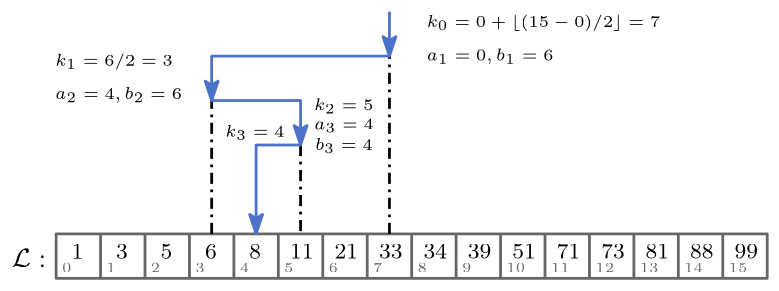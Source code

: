 <?xml version="1.0"?>
<!DOCTYPE ipe SYSTEM "ipe.dtd">
<ipe version="70218" creator="Ipe 7.2.24">
<info created="D:20210624001852" modified="D:20230901152013"/>
<ipestyle name="basic">
<symbol name="arrow/arc(spx)">
<path stroke="sym-stroke" fill="sym-stroke" pen="sym-pen">
0 0 m
-1 0.333 l
-1 -0.333 l
h
</path>
</symbol>
<symbol name="arrow/farc(spx)">
<path stroke="sym-stroke" fill="white" pen="sym-pen">
0 0 m
-1 0.333 l
-1 -0.333 l
h
</path>
</symbol>
<symbol name="arrow/ptarc(spx)">
<path stroke="sym-stroke" fill="sym-stroke" pen="sym-pen">
0 0 m
-1 0.333 l
-0.8 0 l
-1 -0.333 l
h
</path>
</symbol>
<symbol name="arrow/fptarc(spx)">
<path stroke="sym-stroke" fill="white" pen="sym-pen">
0 0 m
-1 0.333 l
-0.8 0 l
-1 -0.333 l
h
</path>
</symbol>
<symbol name="mark/circle(sx)" transformations="translations">
<path fill="sym-stroke">
0.6 0 0 0.6 0 0 e
0.4 0 0 0.4 0 0 e
</path>
</symbol>
<symbol name="mark/disk(sx)" transformations="translations">
<path fill="sym-stroke">
0.6 0 0 0.6 0 0 e
</path>
</symbol>
<symbol name="mark/fdisk(sfx)" transformations="translations">
<group>
<path fill="sym-fill">
0.5 0 0 0.5 0 0 e
</path>
<path fill="sym-stroke" fillrule="eofill">
0.6 0 0 0.6 0 0 e
0.4 0 0 0.4 0 0 e
</path>
</group>
</symbol>
<symbol name="mark/box(sx)" transformations="translations">
<path fill="sym-stroke" fillrule="eofill">
-0.6 -0.6 m
0.6 -0.6 l
0.6 0.6 l
-0.6 0.6 l
h
-0.4 -0.4 m
0.4 -0.4 l
0.4 0.4 l
-0.4 0.4 l
h
</path>
</symbol>
<symbol name="mark/square(sx)" transformations="translations">
<path fill="sym-stroke">
-0.6 -0.6 m
0.6 -0.6 l
0.6 0.6 l
-0.6 0.6 l
h
</path>
</symbol>
<symbol name="mark/fsquare(sfx)" transformations="translations">
<group>
<path fill="sym-fill">
-0.5 -0.5 m
0.5 -0.5 l
0.5 0.5 l
-0.5 0.5 l
h
</path>
<path fill="sym-stroke" fillrule="eofill">
-0.6 -0.6 m
0.6 -0.6 l
0.6 0.6 l
-0.6 0.6 l
h
-0.4 -0.4 m
0.4 -0.4 l
0.4 0.4 l
-0.4 0.4 l
h
</path>
</group>
</symbol>
<symbol name="mark/cross(sx)" transformations="translations">
<group>
<path fill="sym-stroke">
-0.43 -0.57 m
0.57 0.43 l
0.43 0.57 l
-0.57 -0.43 l
h
</path>
<path fill="sym-stroke">
-0.43 0.57 m
0.57 -0.43 l
0.43 -0.57 l
-0.57 0.43 l
h
</path>
</group>
</symbol>
<symbol name="arrow/fnormal(spx)">
<path stroke="sym-stroke" fill="white" pen="sym-pen">
0 0 m
-1 0.333 l
-1 -0.333 l
h
</path>
</symbol>
<symbol name="arrow/pointed(spx)">
<path stroke="sym-stroke" fill="sym-stroke" pen="sym-pen">
0 0 m
-1 0.333 l
-0.8 0 l
-1 -0.333 l
h
</path>
</symbol>
<symbol name="arrow/fpointed(spx)">
<path stroke="sym-stroke" fill="white" pen="sym-pen">
0 0 m
-1 0.333 l
-0.8 0 l
-1 -0.333 l
h
</path>
</symbol>
<symbol name="arrow/linear(spx)">
<path stroke="sym-stroke" pen="sym-pen">
-1 0.333 m
0 0 l
-1 -0.333 l
</path>
</symbol>
<symbol name="arrow/fdouble(spx)">
<path stroke="sym-stroke" fill="white" pen="sym-pen">
0 0 m
-1 0.333 l
-1 -0.333 l
h
-1 0 m
-2 0.333 l
-2 -0.333 l
h
</path>
</symbol>
<symbol name="arrow/double(spx)">
<path stroke="sym-stroke" fill="sym-stroke" pen="sym-pen">
0 0 m
-1 0.333 l
-1 -0.333 l
h
-1 0 m
-2 0.333 l
-2 -0.333 l
h
</path>
</symbol>
<anglesize name="22.5 deg" value="22.5"/>
<anglesize name="30 deg" value="30"/>
<anglesize name="45 deg" value="45"/>
<anglesize name="60 deg" value="60"/>
<anglesize name="90 deg" value="90"/>
<arrowsize name="large" value="10"/>
<arrowsize name="small" value="5"/>
<arrowsize name="tiny" value="3"/>
<color name="blue" value="0 0 1"/>
<color name="brown" value="0.647 0.165 0.165"/>
<color name="darkblue" value="0 0 0.545"/>
<color name="darkcyan" value="0 0.545 0.545"/>
<color name="darkgray" value="0.663"/>
<color name="darkgreen" value="0 0.392 0"/>
<color name="darkmagenta" value="0.545 0 0.545"/>
<color name="darkorange" value="1 0.549 0"/>
<color name="darkred" value="0.545 0 0"/>
<color name="gold" value="1 0.843 0"/>
<color name="gray" value="0.745"/>
<color name="green" value="0 1 0"/>
<color name="lightblue" value="0.678 0.847 0.902"/>
<color name="lightcyan" value="0.878 1 1"/>
<color name="lightgray" value="0.827"/>
<color name="lightgreen" value="0.565 0.933 0.565"/>
<color name="lightyellow" value="1 1 0.878"/>
<color name="navy" value="0 0 0.502"/>
<color name="orange" value="1 0.647 0"/>
<color name="pink" value="1 0.753 0.796"/>
<color name="purple" value="0.627 0.125 0.941"/>
<color name="red" value="1 0 0"/>
<color name="sbblue" value="0.298 0.447 0.79"/>
<color name="sbgreen" value="0.333 0.658 0.407"/>
<color name="sborange" value="0.866 0.517 0.321"/>
<color name="sbpurple" value="0.505 0.447 0.698"/>
<color name="sbred" value="0.768 0.305 0.321"/>
<color name="seagreen" value="0.18 0.545 0.341"/>
<color name="turquoise" value="0.251 0.878 0.816"/>
<color name="verydarkgray" value="0.4"/>
<color name="violet" value="0.933 0.51 0.933"/>
<color name="yellow" value="1 1 0"/>
<dashstyle name="dash dot dotted" value="[4 2 1 2 1 2] 0"/>
<dashstyle name="dash dotted" value="[4 2 1 2] 0"/>
<dashstyle name="dashed" value="[4] 0"/>
<dashstyle name="dotted" value="[1 3] 0"/>
<gridsize name="10 pts (~3.5 mm)" value="10"/>
<gridsize name="14 pts (~5 mm)" value="14"/>
<gridsize name="16 pts (~6 mm)" value="16"/>
<gridsize name="20 pts (~7 mm)" value="20"/>
<gridsize name="28 pts (~10 mm)" value="28"/>
<gridsize name="32 pts (~12 mm)" value="32"/>
<gridsize name="4 pts" value="4"/>
<gridsize name="56 pts (~20 mm)" value="56"/>
<gridsize name="8 pts (~3 mm)" value="8"/>
<opacity name="10%" value="0.1"/>
<opacity name="30%" value="0.3"/>
<opacity name="50%" value="0.5"/>
<opacity name="75%" value="0.75"/>
<pen name="fat" value="1.2"/>
<pen name="heavier" value="0.8"/>
<pen name="ultrafat" value="2"/>
<symbolsize name="large" value="5"/>
<symbolsize name="small" value="2"/>
<symbolsize name="tiny" value="1.1"/>
<textsize name="Huge" value="\Huge"/>
<textsize name="LARGE" value="\LARGE"/>
<textsize name="Large" value="\Large"/>
<textsize name="footnote" value="\footnotesize"/>
<textsize name="huge" value="\huge"/>
<textsize name="large" value="\large"/>
<textsize name="small" value="\small"/>
<textsize name="tiny" value="\tiny"/>
<textstyle name="center" begin="\begin{center}" end="\end{center}"/>
<textstyle name="item" begin="\begin{itemize}\item{}" end="\end{itemize}"/>
<textstyle name="itemize" begin="\begin{itemize}" end="\end{itemize}"/>
<tiling name="falling" angle="-60" step="4" width="1"/>
<tiling name="rising" angle="30" step="4" width="1"/>
</ipestyle>
<page>
<layer name="alpha"/>
<view layers="alpha" active="alpha"/>
<path layer="alpha" fill="white">
308 700 m
308 804 l
28 804 l
28 700 l
h
</path>
<text matrix="1 0 0 1 126.083 -81.8959" transformations="translations" pos="36 788" stroke="verydarkgray" type="label" width="3.39" height="3.21" depth="0" valign="baseline" size="4">7</text>
<text matrix="1 0 0 1 14.0826 -81.8959" transformations="translations" pos="36 788" stroke="verydarkgray" type="label" width="3.39" height="3.21" depth="0" valign="baseline" size="4">0</text>
<text matrix="1 0 0 1 30.0826 -81.8959" transformations="translations" pos="36 788" stroke="verydarkgray" type="label" width="3.39" height="3.21" depth="0" valign="baseline" size="4">1</text>
<text matrix="1 0 0 1 46.0826 -81.8959" transformations="translations" pos="36 788" stroke="verydarkgray" type="label" width="3.39" height="3.21" depth="0" valign="baseline" size="4">2</text>
<text matrix="1 0 0 1 62.0826 -81.8959" transformations="translations" pos="36 788" stroke="verydarkgray" type="label" width="3.39" height="3.21" depth="0" valign="baseline" size="4">3</text>
<text matrix="1 0 0 1 78.0826 -81.8959" transformations="translations" pos="36 788" stroke="verydarkgray" type="label" width="3.39" height="3.21" depth="0" valign="baseline" size="4">4</text>
<text matrix="1 0 0 1 94.0826 -81.8959" transformations="translations" pos="36 788" stroke="verydarkgray" type="label" width="3.39" height="3.21" depth="0" valign="baseline" size="4">5</text>
<text matrix="1 0 0 1 110.083 -81.8959" transformations="translations" pos="36 788" stroke="verydarkgray" type="label" width="3.39" height="3.21" depth="0" valign="baseline" size="4">6</text>
<path matrix="1 0 0 1 0 -80" stroke="verydarkgray" pen="1">
48 800 m
48 784 l
304 784 l
304 800 l
h
</path>
<path matrix="1 0 0 1 0 -80" stroke="verydarkgray" pen="1">
64 800 m
64 784 l
</path>
<path matrix="1 0 0 1 0 -80" stroke="verydarkgray" pen="1">
80 800 m
80 784 l
</path>
<path matrix="1 0 0 1 0 -80" stroke="verydarkgray" pen="1">
96 800 m
96 784 l
</path>
<path matrix="1 0 0 1 0 -80" stroke="verydarkgray" pen="1">
112 800 m
112 784 l
</path>
<path matrix="1 0 0 1 0 -80" stroke="verydarkgray" pen="1">
128 800 m
128 784 l
</path>
<path matrix="1 0 0 1 0 -80" stroke="verydarkgray" pen="1">
144 800 m
144 784 l
</path>
<path matrix="1 0 0 1 0 -80" stroke="verydarkgray" pen="1">
160 800 m
160 784 l
</path>
<path matrix="1 0 0 1 0 -80" stroke="verydarkgray" pen="1">
176 800 m
176 784 l
</path>
<path matrix="1 0 0 1 0 -80" stroke="verydarkgray" pen="1">
192 800 m
192 784 l
</path>
<path matrix="1 0 0 1 0 -80" stroke="verydarkgray" pen="1">
208 800 m
208 784 l
</path>
<path matrix="1 0 0 1 0 -80" stroke="verydarkgray" pen="1">
224 800 m
224 784 l
</path>
<path matrix="1 0 0 1 0 -80" stroke="verydarkgray" pen="1">
240 800 m
240 784 l
</path>
<path matrix="1 0 0 1 0 -80" stroke="verydarkgray" pen="1">
256 800 m
256 784 l
</path>
<path matrix="1 0 0 1 0 -80" stroke="verydarkgray" pen="1">
272 800 m
272 784 l
</path>
<path matrix="1 0 0 1 0 -80" stroke="verydarkgray" pen="1">
288 800 m
288 784 l
</path>
<text matrix="1 0 0 1 142.083 -81.8959" transformations="translations" pos="36 788" stroke="verydarkgray" type="label" width="3.39" height="3.21" depth="0" valign="baseline" size="4">8</text>
<text matrix="1 0 0 1 158.083 -81.8959" transformations="translations" pos="36 788" stroke="verydarkgray" type="label" width="3.39" height="3.21" depth="0" valign="baseline" size="4">9</text>
<text matrix="1 0 0 1 174.083 -81.8959" transformations="translations" pos="36 788" stroke="verydarkgray" type="label" width="6.78" height="3.21" depth="0" valign="baseline" size="4">10</text>
<text matrix="1 0 0 1 190.083 -81.8959" transformations="translations" pos="36 788" stroke="verydarkgray" type="label" width="6.78" height="3.21" depth="0" valign="baseline" size="4">11</text>
<text matrix="1 0 0 1 206.083 -81.8959" transformations="translations" pos="36 788" stroke="verydarkgray" type="label" width="6.78" height="3.21" depth="0" valign="baseline" size="4">12</text>
<text matrix="1 0 0 1 222.083 -81.8959" transformations="translations" pos="36 788" stroke="verydarkgray" type="label" width="6.78" height="3.21" depth="0" valign="baseline" size="4">13</text>
<text matrix="1 0 0 1 238.083 -81.8959" transformations="translations" pos="36 788" stroke="verydarkgray" type="label" width="6.78" height="3.21" depth="0" valign="baseline" size="4">14</text>
<text matrix="1 0 0 1 254.083 -81.8959" transformations="translations" pos="36 788" stroke="verydarkgray" type="label" width="6.78" height="3.21" depth="0" valign="baseline" size="4">15</text>
<text matrix="1 0 0 1 -6.42976 -104.949" transformations="translations" pos="60 816" stroke="black" type="label" width="4.234" height="5.136" depth="0" valign="baseline" size="8">1</text>
<text matrix="1 0 0 1 9.57024 -104.949" transformations="translations" pos="60 816" stroke="black" type="label" width="4.234" height="5.136" depth="0" valign="baseline" size="8">3</text>
<text matrix="1 0 0 1 25.5702 -104.949" transformations="translations" pos="60 816" stroke="black" type="label" width="4.234" height="5.136" depth="0" valign="baseline" size="8">5</text>
<text matrix="1 0 0 1 41.5702 -104.949" transformations="translations" pos="60 816" stroke="black" type="label" width="4.234" height="5.136" depth="0" valign="baseline" size="8">6</text>
<text matrix="1 0 0 1 57.5702 -104.949" transformations="translations" pos="60 816" stroke="black" type="label" width="4.234" height="5.136" depth="0" valign="baseline" size="8">8</text>
<text matrix="1 0 0 1 72.2154 -104.88" transformations="translations" pos="60 816" stroke="black" type="label" width="8.468" height="5.136" depth="0" valign="baseline" size="8">11</text>
<text matrix="1 0 0 1 88.2154 -104.88" transformations="translations" pos="60 816" stroke="black" type="label" width="8.468" height="5.136" depth="0" valign="baseline" size="8">21</text>
<text matrix="1 0 0 1 104.215 -104.88" transformations="translations" pos="60 816" stroke="black" type="label" width="8.468" height="5.136" depth="0" valign="baseline" size="8">33</text>
<text matrix="1 0 0 1 120.215 -104.88" transformations="translations" pos="60 816" stroke="black" type="label" width="8.468" height="5.136" depth="0" valign="baseline" size="8">34</text>
<text matrix="1 0 0 1 136.215 -104.88" transformations="translations" pos="60 816" stroke="black" type="label" width="8.468" height="5.136" depth="0" valign="baseline" size="8">39</text>
<text matrix="1 0 0 1 152.215 -104.88" transformations="translations" pos="60 816" stroke="black" type="label" width="8.468" height="5.136" depth="0" valign="baseline" size="8">51</text>
<text matrix="1 0 0 1 168.215 -104.88" transformations="translations" pos="60 816" stroke="black" type="label" width="8.468" height="5.136" depth="0" valign="baseline" size="8">71</text>
<text matrix="1 0 0 1 184.215 -104.88" transformations="translations" pos="60 816" stroke="black" type="label" width="8.468" height="5.136" depth="0" valign="baseline" size="8">73</text>
<text matrix="1 0 0 1 200.215 -104.88" transformations="translations" pos="60 816" stroke="black" type="label" width="8.468" height="5.136" depth="0" valign="baseline" size="8">81</text>
<text matrix="1 0 0 1 216.215 -104.88" transformations="translations" pos="60 816" stroke="black" type="label" width="8.468" height="5.136" depth="0" valign="baseline" size="8">88</text>
<text matrix="1 0 0 1 232.215 -104.88" transformations="translations" pos="60 816" stroke="black" type="label" width="8.468" height="5.136" depth="0" valign="baseline" size="8">99</text>
<path matrix="1 0 0 1 0 -32" stroke="black" dash="dash dotted" pen="1">
104 752 m
104 800 l
104 800 l
104 800 l
</path>
<path matrix="1 0 0 1 0 -32" stroke="black" dash="dash dotted" pen="1">
136 784 m
136 752 l
</path>
<path stroke="black" dash="dash dotted" pen="1">
168 720 m
168 784 l
</path>
<path stroke="sbblue" pen="1" arrow="ptarc/normal">
168 800 m
168 784 l
</path>
<path stroke="sbblue" pen="1" arrow="ptarc/normal">
168 784 m
104 784 l
104 768 l
</path>
<path stroke="sbblue" pen="1" arrow="ptarc/normal">
104 768 m
136 768 l
136 752 l
</path>
<path stroke="sbblue" pen="1" arrow="ptarc/normal">
136 752 m
120 752 l
120 720 l
</path>
<text matrix="1 0 0 1 0 -8" transformations="translations" pos="32 716" stroke="black" type="label" width="12.406" height="6.808" depth="0" valign="baseline" style="math">\mathcal{L}:</text>
<text matrix="1 0 0 1 -2.55679 -1.56488" transformations="translations" pos="184 796" stroke="black" type="label" width="83.997" height="4.488" depth="1.49" valign="baseline" size="6" style="math">k_0 = 0 + \left \lfloor{ (15-0)/2 }\right \rfloor = 7</text>
<text matrix="1 0 0 1 -2.55679 -13.5649" transformations="translations" pos="184 796" stroke="black" type="label" width="45.599" height="4.153" depth="1.16" valign="baseline" size="6" style="math">a_1 = 0, b_1 = 6</text>
<text matrix="1 0 0 1 -136.308 -15.4292" transformations="translations" pos="184 796" stroke="black" type="label" width="42.283" height="4.488" depth="1.49" valign="baseline" size="6" style="math">k_1 = 6/2 = 3</text>
<text matrix="1 0 0 1 -136.308 -27.4292" transformations="translations" pos="184 796" stroke="black" type="label" width="45.599" height="4.153" depth="1.16" valign="baseline" size="6" style="math">a_2 = 4, b_2 = 6</text>
<text matrix="1 0 0 1 -43.1386 -31.5115" transformations="translations" pos="184 796" stroke="black" type="label" width="21.325" height="4.152" depth="1.15" valign="baseline" size="6" style="math">k_2 = 5</text>
<text matrix="1 0 0 1 -43.0609 -38.3854" transformations="translations" pos="184 796" stroke="black" type="label" width="21.409" height="3.853" depth="1.15" valign="baseline" size="6" style="math">a_3 = 4</text>
<text matrix="1 0 0 1 -75.1034 -41.016" transformations="translations" pos="184 796" stroke="black" type="label" width="21.325" height="4.152" depth="1.15" valign="baseline" size="6" style="math">k_3 = 4</text>
<text matrix="1 0 0 1 -42.7063 -45.793" transformations="translations" pos="184 796" stroke="black" type="label" width="20.648" height="4.152" depth="1.15" valign="baseline" size="6" style="math">b_3 = 4</text>
</page>
</ipe>

